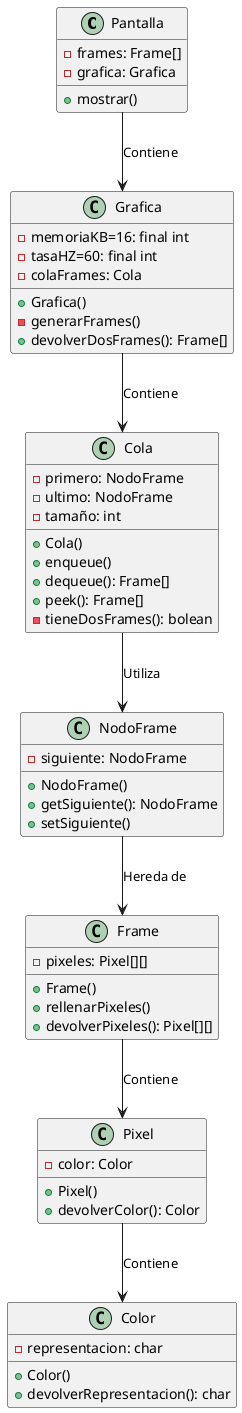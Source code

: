 @startuml

class Pantalla {
    -frames: Frame[]
    -grafica: Grafica
    +mostrar()
}

class Grafica {
    -memoriaKB=16: final int
    -tasaHZ=60: final int
    -colaFrames: Cola
    +Grafica()
    -generarFrames()
    +devolverDosFrames(): Frame[]
}

class Cola {
    -primero: NodoFrame
    -ultimo: NodoFrame
    -tamaño: int
    +Cola()
    +enqueue()
    +dequeue(): Frame[]
    +peek(): Frame[]
    -tieneDosFrames(): bolean
}

class NodoFrame {
    -siguiente: NodoFrame
    +NodoFrame()
    +getSiguiente(): NodoFrame
    +setSiguiente()
}

class Frame {
    -pixeles: Pixel[][]
    +Frame()
    +rellenarPixeles()
    +devolverPixeles(): Pixel[][]
}

class Pixel {
    -color: Color
    +Pixel()
    +devolverColor(): Color
}

class Color {
    -representacion: char
    +Color()
    +devolverRepresentacion(): char
}

Pantalla --> Grafica: "Contiene"
Grafica --> Cola: "Contiene"
Cola --> NodoFrame: "Utiliza"
NodoFrame --> Frame: "Hereda de"
Frame --> Pixel: "Contiene"
Pixel --> Color: "Contiene"

@enduml